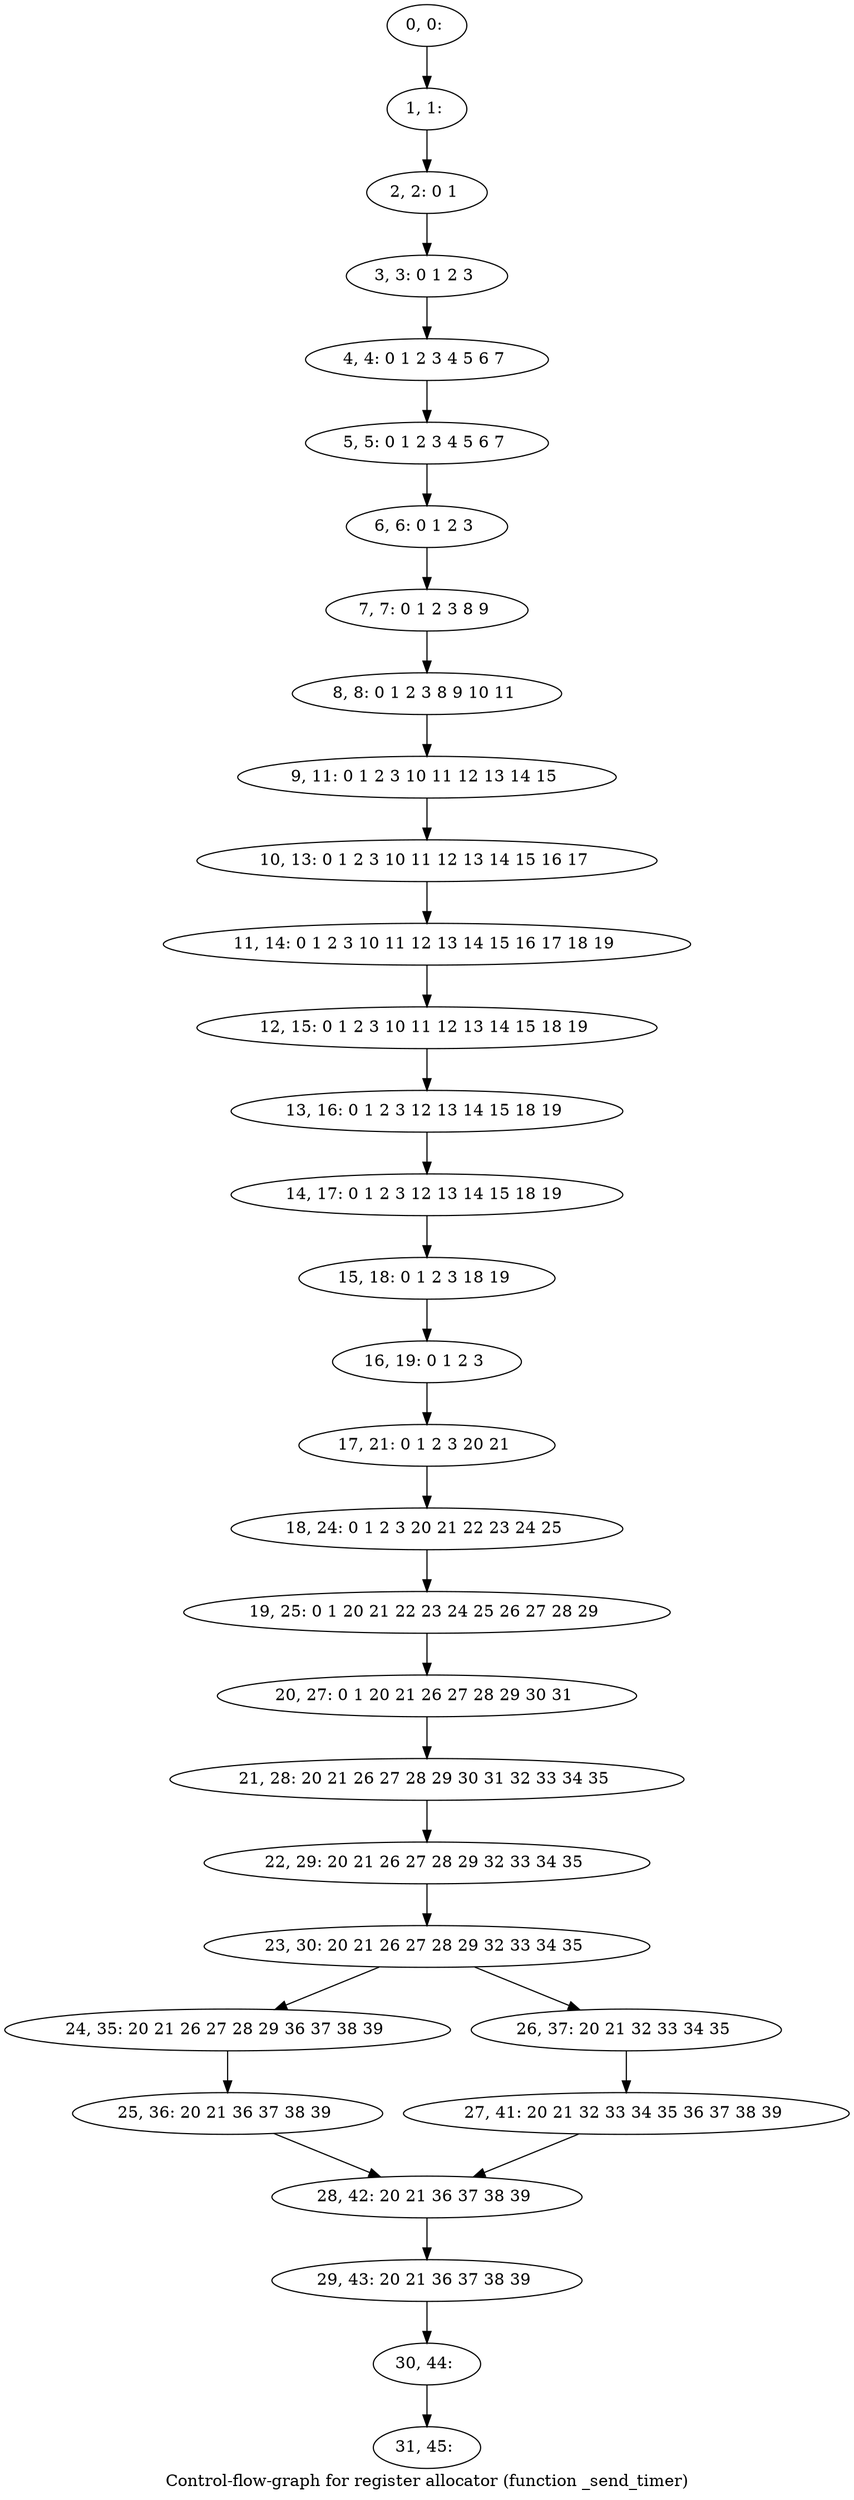 digraph G {
graph [label="Control-flow-graph for register allocator (function _send_timer)"]
0[label="0, 0: "];
1[label="1, 1: "];
2[label="2, 2: 0 1 "];
3[label="3, 3: 0 1 2 3 "];
4[label="4, 4: 0 1 2 3 4 5 6 7 "];
5[label="5, 5: 0 1 2 3 4 5 6 7 "];
6[label="6, 6: 0 1 2 3 "];
7[label="7, 7: 0 1 2 3 8 9 "];
8[label="8, 8: 0 1 2 3 8 9 10 11 "];
9[label="9, 11: 0 1 2 3 10 11 12 13 14 15 "];
10[label="10, 13: 0 1 2 3 10 11 12 13 14 15 16 17 "];
11[label="11, 14: 0 1 2 3 10 11 12 13 14 15 16 17 18 19 "];
12[label="12, 15: 0 1 2 3 10 11 12 13 14 15 18 19 "];
13[label="13, 16: 0 1 2 3 12 13 14 15 18 19 "];
14[label="14, 17: 0 1 2 3 12 13 14 15 18 19 "];
15[label="15, 18: 0 1 2 3 18 19 "];
16[label="16, 19: 0 1 2 3 "];
17[label="17, 21: 0 1 2 3 20 21 "];
18[label="18, 24: 0 1 2 3 20 21 22 23 24 25 "];
19[label="19, 25: 0 1 20 21 22 23 24 25 26 27 28 29 "];
20[label="20, 27: 0 1 20 21 26 27 28 29 30 31 "];
21[label="21, 28: 20 21 26 27 28 29 30 31 32 33 34 35 "];
22[label="22, 29: 20 21 26 27 28 29 32 33 34 35 "];
23[label="23, 30: 20 21 26 27 28 29 32 33 34 35 "];
24[label="24, 35: 20 21 26 27 28 29 36 37 38 39 "];
25[label="25, 36: 20 21 36 37 38 39 "];
26[label="26, 37: 20 21 32 33 34 35 "];
27[label="27, 41: 20 21 32 33 34 35 36 37 38 39 "];
28[label="28, 42: 20 21 36 37 38 39 "];
29[label="29, 43: 20 21 36 37 38 39 "];
30[label="30, 44: "];
31[label="31, 45: "];
0->1 ;
1->2 ;
2->3 ;
3->4 ;
4->5 ;
5->6 ;
6->7 ;
7->8 ;
8->9 ;
9->10 ;
10->11 ;
11->12 ;
12->13 ;
13->14 ;
14->15 ;
15->16 ;
16->17 ;
17->18 ;
18->19 ;
19->20 ;
20->21 ;
21->22 ;
22->23 ;
23->24 ;
23->26 ;
24->25 ;
25->28 ;
26->27 ;
27->28 ;
28->29 ;
29->30 ;
30->31 ;
}
